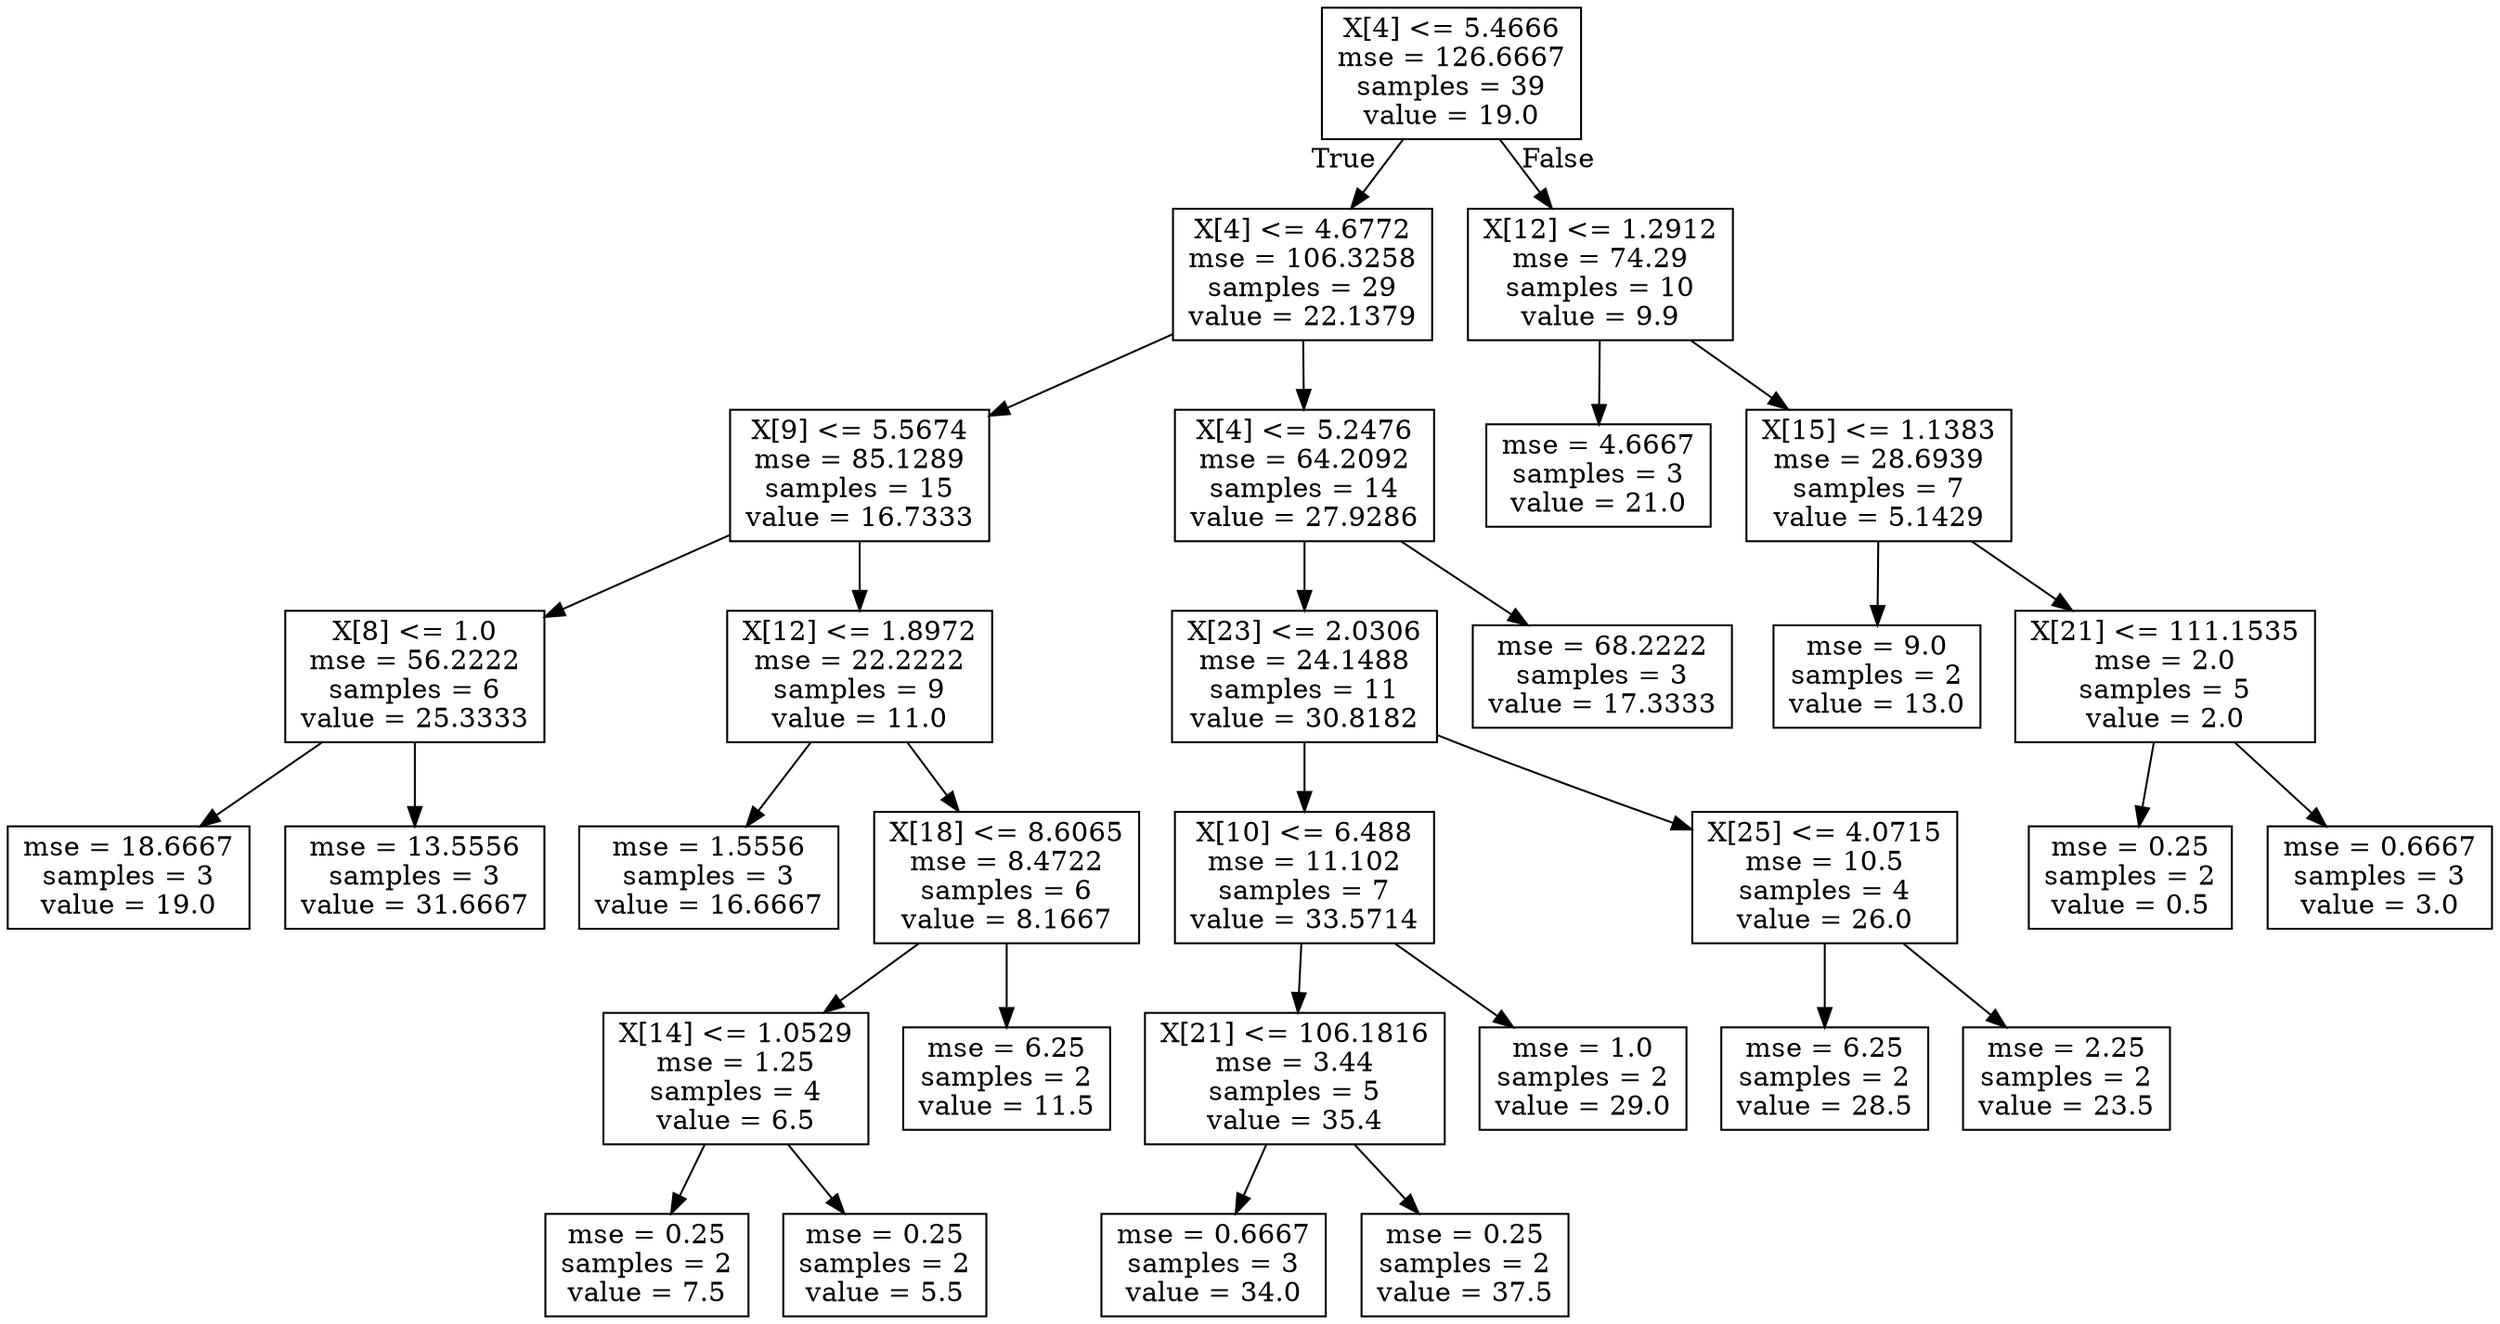 digraph Tree {
node [shape=box] ;
0 [label="X[4] <= 5.4666\nmse = 126.6667\nsamples = 39\nvalue = 19.0"] ;
1 [label="X[4] <= 4.6772\nmse = 106.3258\nsamples = 29\nvalue = 22.1379"] ;
0 -> 1 [labeldistance=2.5, labelangle=45, headlabel="True"] ;
2 [label="X[9] <= 5.5674\nmse = 85.1289\nsamples = 15\nvalue = 16.7333"] ;
1 -> 2 ;
3 [label="X[8] <= 1.0\nmse = 56.2222\nsamples = 6\nvalue = 25.3333"] ;
2 -> 3 ;
4 [label="mse = 18.6667\nsamples = 3\nvalue = 19.0"] ;
3 -> 4 ;
5 [label="mse = 13.5556\nsamples = 3\nvalue = 31.6667"] ;
3 -> 5 ;
6 [label="X[12] <= 1.8972\nmse = 22.2222\nsamples = 9\nvalue = 11.0"] ;
2 -> 6 ;
7 [label="mse = 1.5556\nsamples = 3\nvalue = 16.6667"] ;
6 -> 7 ;
8 [label="X[18] <= 8.6065\nmse = 8.4722\nsamples = 6\nvalue = 8.1667"] ;
6 -> 8 ;
9 [label="X[14] <= 1.0529\nmse = 1.25\nsamples = 4\nvalue = 6.5"] ;
8 -> 9 ;
10 [label="mse = 0.25\nsamples = 2\nvalue = 7.5"] ;
9 -> 10 ;
11 [label="mse = 0.25\nsamples = 2\nvalue = 5.5"] ;
9 -> 11 ;
12 [label="mse = 6.25\nsamples = 2\nvalue = 11.5"] ;
8 -> 12 ;
13 [label="X[4] <= 5.2476\nmse = 64.2092\nsamples = 14\nvalue = 27.9286"] ;
1 -> 13 ;
14 [label="X[23] <= 2.0306\nmse = 24.1488\nsamples = 11\nvalue = 30.8182"] ;
13 -> 14 ;
15 [label="X[10] <= 6.488\nmse = 11.102\nsamples = 7\nvalue = 33.5714"] ;
14 -> 15 ;
16 [label="X[21] <= 106.1816\nmse = 3.44\nsamples = 5\nvalue = 35.4"] ;
15 -> 16 ;
17 [label="mse = 0.6667\nsamples = 3\nvalue = 34.0"] ;
16 -> 17 ;
18 [label="mse = 0.25\nsamples = 2\nvalue = 37.5"] ;
16 -> 18 ;
19 [label="mse = 1.0\nsamples = 2\nvalue = 29.0"] ;
15 -> 19 ;
20 [label="X[25] <= 4.0715\nmse = 10.5\nsamples = 4\nvalue = 26.0"] ;
14 -> 20 ;
21 [label="mse = 6.25\nsamples = 2\nvalue = 28.5"] ;
20 -> 21 ;
22 [label="mse = 2.25\nsamples = 2\nvalue = 23.5"] ;
20 -> 22 ;
23 [label="mse = 68.2222\nsamples = 3\nvalue = 17.3333"] ;
13 -> 23 ;
24 [label="X[12] <= 1.2912\nmse = 74.29\nsamples = 10\nvalue = 9.9"] ;
0 -> 24 [labeldistance=2.5, labelangle=-45, headlabel="False"] ;
25 [label="mse = 4.6667\nsamples = 3\nvalue = 21.0"] ;
24 -> 25 ;
26 [label="X[15] <= 1.1383\nmse = 28.6939\nsamples = 7\nvalue = 5.1429"] ;
24 -> 26 ;
27 [label="mse = 9.0\nsamples = 2\nvalue = 13.0"] ;
26 -> 27 ;
28 [label="X[21] <= 111.1535\nmse = 2.0\nsamples = 5\nvalue = 2.0"] ;
26 -> 28 ;
29 [label="mse = 0.25\nsamples = 2\nvalue = 0.5"] ;
28 -> 29 ;
30 [label="mse = 0.6667\nsamples = 3\nvalue = 3.0"] ;
28 -> 30 ;
}